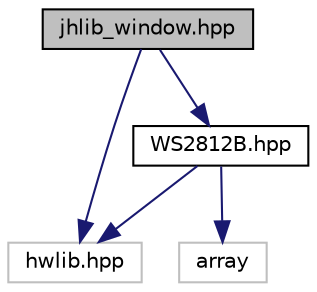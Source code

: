 digraph "jhlib_window.hpp"
{
  edge [fontname="Helvetica",fontsize="10",labelfontname="Helvetica",labelfontsize="10"];
  node [fontname="Helvetica",fontsize="10",shape=record];
  Node0 [label="jhlib_window.hpp",height=0.2,width=0.4,color="black", fillcolor="grey75", style="filled", fontcolor="black"];
  Node0 -> Node1 [color="midnightblue",fontsize="10",style="solid"];
  Node1 [label="hwlib.hpp",height=0.2,width=0.4,color="grey75", fillcolor="white", style="filled"];
  Node0 -> Node2 [color="midnightblue",fontsize="10",style="solid"];
  Node2 [label="WS2812B.hpp",height=0.2,width=0.4,color="black", fillcolor="white", style="filled",URL="$WS2812B_8hpp.html"];
  Node2 -> Node1 [color="midnightblue",fontsize="10",style="solid"];
  Node2 -> Node3 [color="midnightblue",fontsize="10",style="solid"];
  Node3 [label="array",height=0.2,width=0.4,color="grey75", fillcolor="white", style="filled"];
}
